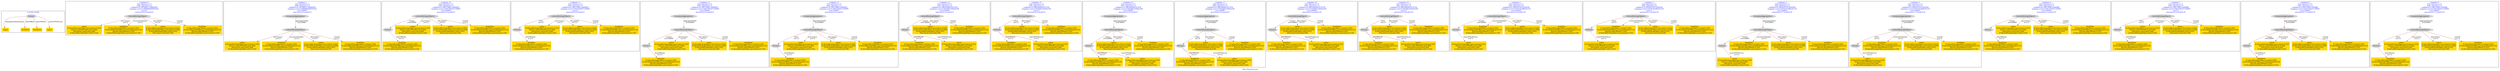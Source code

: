 digraph n0 {
fontcolor="blue"
remincross="true"
label="s09-s-18-artists.json"
subgraph cluster_0 {
label="1-correct model"
n2[style="filled",color="white",fillcolor="lightgray",label="Person1"];
n3[shape="plaintext",style="filled",fillcolor="gold",label="values"];
n4[shape="plaintext",style="filled",fillcolor="gold",label="birthDate"];
n5[shape="plaintext",style="filled",fillcolor="gold",label="deathDate"];
n6[shape="plaintext",style="filled",fillcolor="gold",label="values"];
}
subgraph cluster_1 {
label="candidate 0\nlink coherence:1.0\nnode coherence:1.0\nconfidence:0.39708921756665655\nmapping score:0.5906964058555522\ncost:4.0\n-precision:0.0-recall:0.0"
n8[style="filled",color="white",fillcolor="lightgray",label="CulturalHeritageObject1"];
n9[shape="plaintext",style="filled",fillcolor="gold",label="values\n[CulturalHeritageObject,provenance,0.323]\n[Person,nameOfThePerson,0.306]\n[Document,classLink,0.228]\n[CulturalHeritageObject,title,0.143]"];
n10[shape="plaintext",style="filled",fillcolor="gold",label="deathDate\n[CulturalHeritageObject,created,0.392]\n[CulturalHeritageObject,accessionNumber,0.25]\n[Person,dateOfDeath,0.222]\n[CulturalHeritageObject,provenance,0.135]"];
n11[shape="plaintext",style="filled",fillcolor="gold",label="values\n[CulturalHeritageObject,description,0.623]\n[CulturalHeritageObject,provenance,0.209]\n[CulturalHeritageObject,title,0.107]\n[Document,classLink,0.06]"];
n12[shape="plaintext",style="filled",fillcolor="gold",label="birthDate\n[CulturalHeritageObject,created,0.392]\n[CulturalHeritageObject,accessionNumber,0.25]\n[Person,dateOfDeath,0.222]\n[CulturalHeritageObject,provenance,0.135]"];
}
subgraph cluster_2 {
label="candidate 1\nlink coherence:1.0\nnode coherence:1.0\nconfidence:0.39708921756665655\nmapping score:0.5906964058555522\ncost:4.99997\n-precision:0.0-recall:0.0"
n14[style="filled",color="white",fillcolor="lightgray",label="EuropeanaAggregation1"];
n15[style="filled",color="white",fillcolor="lightgray",label="CulturalHeritageObject1"];
n16[shape="plaintext",style="filled",fillcolor="gold",label="values\n[CulturalHeritageObject,provenance,0.323]\n[Person,nameOfThePerson,0.306]\n[Document,classLink,0.228]\n[CulturalHeritageObject,title,0.143]"];
n17[shape="plaintext",style="filled",fillcolor="gold",label="deathDate\n[CulturalHeritageObject,created,0.392]\n[CulturalHeritageObject,accessionNumber,0.25]\n[Person,dateOfDeath,0.222]\n[CulturalHeritageObject,provenance,0.135]"];
n18[shape="plaintext",style="filled",fillcolor="gold",label="values\n[CulturalHeritageObject,description,0.623]\n[CulturalHeritageObject,provenance,0.209]\n[CulturalHeritageObject,title,0.107]\n[Document,classLink,0.06]"];
n19[shape="plaintext",style="filled",fillcolor="gold",label="birthDate\n[CulturalHeritageObject,created,0.392]\n[CulturalHeritageObject,accessionNumber,0.25]\n[Person,dateOfDeath,0.222]\n[CulturalHeritageObject,provenance,0.135]"];
}
subgraph cluster_3 {
label="candidate 10\nlink coherence:1.0\nnode coherence:1.0\nconfidence:0.39017690114499853\nmapping score:0.5467256337149995\ncost:4.99995\n-precision:0.0-recall:0.0"
n21[style="filled",color="white",fillcolor="lightgray",label="CulturalHeritageObject1"];
n22[style="filled",color="white",fillcolor="lightgray",label="Person1"];
n23[shape="plaintext",style="filled",fillcolor="gold",label="birthDate\n[CulturalHeritageObject,created,0.392]\n[CulturalHeritageObject,accessionNumber,0.25]\n[Person,dateOfDeath,0.222]\n[CulturalHeritageObject,provenance,0.135]"];
n24[shape="plaintext",style="filled",fillcolor="gold",label="values\n[CulturalHeritageObject,provenance,0.323]\n[Person,nameOfThePerson,0.306]\n[Document,classLink,0.228]\n[CulturalHeritageObject,title,0.143]"];
n25[shape="plaintext",style="filled",fillcolor="gold",label="values\n[CulturalHeritageObject,description,0.623]\n[CulturalHeritageObject,provenance,0.209]\n[CulturalHeritageObject,title,0.107]\n[Document,classLink,0.06]"];
n26[shape="plaintext",style="filled",fillcolor="gold",label="deathDate\n[CulturalHeritageObject,created,0.392]\n[CulturalHeritageObject,accessionNumber,0.25]\n[Person,dateOfDeath,0.222]\n[CulturalHeritageObject,provenance,0.135]"];
}
subgraph cluster_4 {
label="candidate 11\nlink coherence:1.0\nnode coherence:1.0\nconfidence:0.39017690114499853\nmapping score:0.5467256337149995\ncost:5.0\n-precision:0.0-recall:0.0"
n28[style="filled",color="white",fillcolor="lightgray",label="CulturalHeritageObject1"];
n29[style="filled",color="white",fillcolor="lightgray",label="Person2"];
n30[shape="plaintext",style="filled",fillcolor="gold",label="values\n[CulturalHeritageObject,provenance,0.323]\n[Person,nameOfThePerson,0.306]\n[Document,classLink,0.228]\n[CulturalHeritageObject,title,0.143]"];
n31[shape="plaintext",style="filled",fillcolor="gold",label="birthDate\n[CulturalHeritageObject,created,0.392]\n[CulturalHeritageObject,accessionNumber,0.25]\n[Person,dateOfDeath,0.222]\n[CulturalHeritageObject,provenance,0.135]"];
n32[shape="plaintext",style="filled",fillcolor="gold",label="values\n[CulturalHeritageObject,description,0.623]\n[CulturalHeritageObject,provenance,0.209]\n[CulturalHeritageObject,title,0.107]\n[Document,classLink,0.06]"];
n33[shape="plaintext",style="filled",fillcolor="gold",label="deathDate\n[CulturalHeritageObject,created,0.392]\n[CulturalHeritageObject,accessionNumber,0.25]\n[Person,dateOfDeath,0.222]\n[CulturalHeritageObject,provenance,0.135]"];
}
subgraph cluster_5 {
label="candidate 12\nlink coherence:1.0\nnode coherence:1.0\nconfidence:0.39017690114499853\nmapping score:0.5467256337149995\ncost:5.99992\n-precision:0.0-recall:0.0"
n35[style="filled",color="white",fillcolor="lightgray",label="CulturalHeritageObject1"];
n36[style="filled",color="white",fillcolor="lightgray",label="Person1"];
n37[style="filled",color="white",fillcolor="lightgray",label="EuropeanaAggregation1"];
n38[shape="plaintext",style="filled",fillcolor="gold",label="birthDate\n[CulturalHeritageObject,created,0.392]\n[CulturalHeritageObject,accessionNumber,0.25]\n[Person,dateOfDeath,0.222]\n[CulturalHeritageObject,provenance,0.135]"];
n39[shape="plaintext",style="filled",fillcolor="gold",label="values\n[CulturalHeritageObject,provenance,0.323]\n[Person,nameOfThePerson,0.306]\n[Document,classLink,0.228]\n[CulturalHeritageObject,title,0.143]"];
n40[shape="plaintext",style="filled",fillcolor="gold",label="values\n[CulturalHeritageObject,description,0.623]\n[CulturalHeritageObject,provenance,0.209]\n[CulturalHeritageObject,title,0.107]\n[Document,classLink,0.06]"];
n41[shape="plaintext",style="filled",fillcolor="gold",label="deathDate\n[CulturalHeritageObject,created,0.392]\n[CulturalHeritageObject,accessionNumber,0.25]\n[Person,dateOfDeath,0.222]\n[CulturalHeritageObject,provenance,0.135]"];
}
subgraph cluster_6 {
label="candidate 13\nlink coherence:1.0\nnode coherence:1.0\nconfidence:0.39017690114499853\nmapping score:0.5467256337149995\ncost:5.99997\n-precision:0.0-recall:0.0"
n43[style="filled",color="white",fillcolor="lightgray",label="CulturalHeritageObject1"];
n44[style="filled",color="white",fillcolor="lightgray",label="Person2"];
n45[style="filled",color="white",fillcolor="lightgray",label="EuropeanaAggregation1"];
n46[shape="plaintext",style="filled",fillcolor="gold",label="values\n[CulturalHeritageObject,provenance,0.323]\n[Person,nameOfThePerson,0.306]\n[Document,classLink,0.228]\n[CulturalHeritageObject,title,0.143]"];
n47[shape="plaintext",style="filled",fillcolor="gold",label="birthDate\n[CulturalHeritageObject,created,0.392]\n[CulturalHeritageObject,accessionNumber,0.25]\n[Person,dateOfDeath,0.222]\n[CulturalHeritageObject,provenance,0.135]"];
n48[shape="plaintext",style="filled",fillcolor="gold",label="values\n[CulturalHeritageObject,description,0.623]\n[CulturalHeritageObject,provenance,0.209]\n[CulturalHeritageObject,title,0.107]\n[Document,classLink,0.06]"];
n49[shape="plaintext",style="filled",fillcolor="gold",label="deathDate\n[CulturalHeritageObject,created,0.392]\n[CulturalHeritageObject,accessionNumber,0.25]\n[Person,dateOfDeath,0.222]\n[CulturalHeritageObject,provenance,0.135]"];
}
subgraph cluster_7 {
label="candidate 14\nlink coherence:1.0\nnode coherence:1.0\nconfidence:0.3861044003327076\nmapping score:0.5453681334442358\ncost:4.99995\n-precision:0.4-recall:0.5"
n51[style="filled",color="white",fillcolor="lightgray",label="CulturalHeritageObject1"];
n52[style="filled",color="white",fillcolor="lightgray",label="Person1"];
n53[shape="plaintext",style="filled",fillcolor="gold",label="deathDate\n[CulturalHeritageObject,created,0.392]\n[CulturalHeritageObject,accessionNumber,0.25]\n[Person,dateOfDeath,0.222]\n[CulturalHeritageObject,provenance,0.135]"];
n54[shape="plaintext",style="filled",fillcolor="gold",label="values\n[CulturalHeritageObject,provenance,0.323]\n[Person,nameOfThePerson,0.306]\n[Document,classLink,0.228]\n[CulturalHeritageObject,title,0.143]"];
n55[shape="plaintext",style="filled",fillcolor="gold",label="values\n[CulturalHeritageObject,description,0.623]\n[CulturalHeritageObject,provenance,0.209]\n[CulturalHeritageObject,title,0.107]\n[Document,classLink,0.06]"];
n56[shape="plaintext",style="filled",fillcolor="gold",label="birthDate\n[CulturalHeritageObject,created,0.392]\n[CulturalHeritageObject,accessionNumber,0.25]\n[Person,dateOfDeath,0.222]\n[CulturalHeritageObject,provenance,0.135]"];
}
subgraph cluster_8 {
label="candidate 15\nlink coherence:1.0\nnode coherence:1.0\nconfidence:0.3861044003327076\nmapping score:0.5453681334442358\ncost:5.0\n-precision:0.4-recall:0.5"
n58[style="filled",color="white",fillcolor="lightgray",label="CulturalHeritageObject1"];
n59[style="filled",color="white",fillcolor="lightgray",label="Person2"];
n60[shape="plaintext",style="filled",fillcolor="gold",label="deathDate\n[CulturalHeritageObject,created,0.392]\n[CulturalHeritageObject,accessionNumber,0.25]\n[Person,dateOfDeath,0.222]\n[CulturalHeritageObject,provenance,0.135]"];
n61[shape="plaintext",style="filled",fillcolor="gold",label="values\n[CulturalHeritageObject,provenance,0.323]\n[Person,nameOfThePerson,0.306]\n[Document,classLink,0.228]\n[CulturalHeritageObject,title,0.143]"];
n62[shape="plaintext",style="filled",fillcolor="gold",label="values\n[CulturalHeritageObject,description,0.623]\n[CulturalHeritageObject,provenance,0.209]\n[CulturalHeritageObject,title,0.107]\n[Document,classLink,0.06]"];
n63[shape="plaintext",style="filled",fillcolor="gold",label="birthDate\n[CulturalHeritageObject,created,0.392]\n[CulturalHeritageObject,accessionNumber,0.25]\n[Person,dateOfDeath,0.222]\n[CulturalHeritageObject,provenance,0.135]"];
}
subgraph cluster_9 {
label="candidate 16\nlink coherence:1.0\nnode coherence:1.0\nconfidence:0.3861044003327076\nmapping score:0.5453681334442358\ncost:5.99992\n-precision:0.33-recall:0.5"
n65[style="filled",color="white",fillcolor="lightgray",label="CulturalHeritageObject1"];
n66[style="filled",color="white",fillcolor="lightgray",label="Person1"];
n67[style="filled",color="white",fillcolor="lightgray",label="EuropeanaAggregation1"];
n68[shape="plaintext",style="filled",fillcolor="gold",label="deathDate\n[CulturalHeritageObject,created,0.392]\n[CulturalHeritageObject,accessionNumber,0.25]\n[Person,dateOfDeath,0.222]\n[CulturalHeritageObject,provenance,0.135]"];
n69[shape="plaintext",style="filled",fillcolor="gold",label="values\n[CulturalHeritageObject,provenance,0.323]\n[Person,nameOfThePerson,0.306]\n[Document,classLink,0.228]\n[CulturalHeritageObject,title,0.143]"];
n70[shape="plaintext",style="filled",fillcolor="gold",label="values\n[CulturalHeritageObject,description,0.623]\n[CulturalHeritageObject,provenance,0.209]\n[CulturalHeritageObject,title,0.107]\n[Document,classLink,0.06]"];
n71[shape="plaintext",style="filled",fillcolor="gold",label="birthDate\n[CulturalHeritageObject,created,0.392]\n[CulturalHeritageObject,accessionNumber,0.25]\n[Person,dateOfDeath,0.222]\n[CulturalHeritageObject,provenance,0.135]"];
}
subgraph cluster_10 {
label="candidate 17\nlink coherence:1.0\nnode coherence:1.0\nconfidence:0.3861044003327076\nmapping score:0.5453681334442358\ncost:5.99997\n-precision:0.33-recall:0.5"
n73[style="filled",color="white",fillcolor="lightgray",label="CulturalHeritageObject1"];
n74[style="filled",color="white",fillcolor="lightgray",label="Person2"];
n75[style="filled",color="white",fillcolor="lightgray",label="EuropeanaAggregation1"];
n76[shape="plaintext",style="filled",fillcolor="gold",label="deathDate\n[CulturalHeritageObject,created,0.392]\n[CulturalHeritageObject,accessionNumber,0.25]\n[Person,dateOfDeath,0.222]\n[CulturalHeritageObject,provenance,0.135]"];
n77[shape="plaintext",style="filled",fillcolor="gold",label="values\n[CulturalHeritageObject,provenance,0.323]\n[Person,nameOfThePerson,0.306]\n[Document,classLink,0.228]\n[CulturalHeritageObject,title,0.143]"];
n78[shape="plaintext",style="filled",fillcolor="gold",label="values\n[CulturalHeritageObject,description,0.623]\n[CulturalHeritageObject,provenance,0.209]\n[CulturalHeritageObject,title,0.107]\n[Document,classLink,0.06]"];
n79[shape="plaintext",style="filled",fillcolor="gold",label="birthDate\n[CulturalHeritageObject,created,0.392]\n[CulturalHeritageObject,accessionNumber,0.25]\n[Person,dateOfDeath,0.222]\n[CulturalHeritageObject,provenance,0.135]"];
}
subgraph cluster_11 {
label="candidate 18\nlink coherence:1.0\nnode coherence:1.0\nconfidence:0.38610440033270754\nmapping score:0.5453681334442358\ncost:4.99995\n-precision:0.2-recall:0.25"
n81[style="filled",color="white",fillcolor="lightgray",label="CulturalHeritageObject1"];
n82[style="filled",color="white",fillcolor="lightgray",label="Person1"];
n83[shape="plaintext",style="filled",fillcolor="gold",label="birthDate\n[CulturalHeritageObject,created,0.392]\n[CulturalHeritageObject,accessionNumber,0.25]\n[Person,dateOfDeath,0.222]\n[CulturalHeritageObject,provenance,0.135]"];
n84[shape="plaintext",style="filled",fillcolor="gold",label="values\n[CulturalHeritageObject,provenance,0.323]\n[Person,nameOfThePerson,0.306]\n[Document,classLink,0.228]\n[CulturalHeritageObject,title,0.143]"];
n85[shape="plaintext",style="filled",fillcolor="gold",label="values\n[CulturalHeritageObject,description,0.623]\n[CulturalHeritageObject,provenance,0.209]\n[CulturalHeritageObject,title,0.107]\n[Document,classLink,0.06]"];
n86[shape="plaintext",style="filled",fillcolor="gold",label="deathDate\n[CulturalHeritageObject,created,0.392]\n[CulturalHeritageObject,accessionNumber,0.25]\n[Person,dateOfDeath,0.222]\n[CulturalHeritageObject,provenance,0.135]"];
}
subgraph cluster_12 {
label="candidate 19\nlink coherence:1.0\nnode coherence:1.0\nconfidence:0.38610440033270754\nmapping score:0.5453681334442358\ncost:5.0\n-precision:0.2-recall:0.25"
n88[style="filled",color="white",fillcolor="lightgray",label="CulturalHeritageObject1"];
n89[style="filled",color="white",fillcolor="lightgray",label="Person2"];
n90[shape="plaintext",style="filled",fillcolor="gold",label="birthDate\n[CulturalHeritageObject,created,0.392]\n[CulturalHeritageObject,accessionNumber,0.25]\n[Person,dateOfDeath,0.222]\n[CulturalHeritageObject,provenance,0.135]"];
n91[shape="plaintext",style="filled",fillcolor="gold",label="values\n[CulturalHeritageObject,provenance,0.323]\n[Person,nameOfThePerson,0.306]\n[Document,classLink,0.228]\n[CulturalHeritageObject,title,0.143]"];
n92[shape="plaintext",style="filled",fillcolor="gold",label="values\n[CulturalHeritageObject,description,0.623]\n[CulturalHeritageObject,provenance,0.209]\n[CulturalHeritageObject,title,0.107]\n[Document,classLink,0.06]"];
n93[shape="plaintext",style="filled",fillcolor="gold",label="deathDate\n[CulturalHeritageObject,created,0.392]\n[CulturalHeritageObject,accessionNumber,0.25]\n[Person,dateOfDeath,0.222]\n[CulturalHeritageObject,provenance,0.135]"];
}
subgraph cluster_13 {
label="candidate 2\nlink coherence:1.0\nnode coherence:1.0\nconfidence:0.39301671675436556\nmapping score:0.5476722389181218\ncost:4.99995\n-precision:0.2-recall:0.25"
n95[style="filled",color="white",fillcolor="lightgray",label="CulturalHeritageObject1"];
n96[style="filled",color="white",fillcolor="lightgray",label="Person1"];
n97[shape="plaintext",style="filled",fillcolor="gold",label="values\n[CulturalHeritageObject,provenance,0.323]\n[Person,nameOfThePerson,0.306]\n[Document,classLink,0.228]\n[CulturalHeritageObject,title,0.143]"];
n98[shape="plaintext",style="filled",fillcolor="gold",label="deathDate\n[CulturalHeritageObject,created,0.392]\n[CulturalHeritageObject,accessionNumber,0.25]\n[Person,dateOfDeath,0.222]\n[CulturalHeritageObject,provenance,0.135]"];
n99[shape="plaintext",style="filled",fillcolor="gold",label="values\n[CulturalHeritageObject,description,0.623]\n[CulturalHeritageObject,provenance,0.209]\n[CulturalHeritageObject,title,0.107]\n[Document,classLink,0.06]"];
n100[shape="plaintext",style="filled",fillcolor="gold",label="birthDate\n[CulturalHeritageObject,created,0.392]\n[CulturalHeritageObject,accessionNumber,0.25]\n[Person,dateOfDeath,0.222]\n[CulturalHeritageObject,provenance,0.135]"];
}
subgraph cluster_14 {
label="candidate 3\nlink coherence:1.0\nnode coherence:1.0\nconfidence:0.39301671675436556\nmapping score:0.5476722389181218\ncost:5.0\n-precision:0.2-recall:0.25"
n102[style="filled",color="white",fillcolor="lightgray",label="CulturalHeritageObject1"];
n103[style="filled",color="white",fillcolor="lightgray",label="Person2"];
n104[shape="plaintext",style="filled",fillcolor="gold",label="deathDate\n[CulturalHeritageObject,created,0.392]\n[CulturalHeritageObject,accessionNumber,0.25]\n[Person,dateOfDeath,0.222]\n[CulturalHeritageObject,provenance,0.135]"];
n105[shape="plaintext",style="filled",fillcolor="gold",label="values\n[CulturalHeritageObject,provenance,0.323]\n[Person,nameOfThePerson,0.306]\n[Document,classLink,0.228]\n[CulturalHeritageObject,title,0.143]"];
n106[shape="plaintext",style="filled",fillcolor="gold",label="values\n[CulturalHeritageObject,description,0.623]\n[CulturalHeritageObject,provenance,0.209]\n[CulturalHeritageObject,title,0.107]\n[Document,classLink,0.06]"];
n107[shape="plaintext",style="filled",fillcolor="gold",label="birthDate\n[CulturalHeritageObject,created,0.392]\n[CulturalHeritageObject,accessionNumber,0.25]\n[Person,dateOfDeath,0.222]\n[CulturalHeritageObject,provenance,0.135]"];
}
subgraph cluster_15 {
label="candidate 4\nlink coherence:1.0\nnode coherence:1.0\nconfidence:0.39301671675436556\nmapping score:0.5476722389181218\ncost:5.99992\n-precision:0.17-recall:0.25"
n109[style="filled",color="white",fillcolor="lightgray",label="CulturalHeritageObject1"];
n110[style="filled",color="white",fillcolor="lightgray",label="Person1"];
n111[style="filled",color="white",fillcolor="lightgray",label="EuropeanaAggregation1"];
n112[shape="plaintext",style="filled",fillcolor="gold",label="values\n[CulturalHeritageObject,provenance,0.323]\n[Person,nameOfThePerson,0.306]\n[Document,classLink,0.228]\n[CulturalHeritageObject,title,0.143]"];
n113[shape="plaintext",style="filled",fillcolor="gold",label="deathDate\n[CulturalHeritageObject,created,0.392]\n[CulturalHeritageObject,accessionNumber,0.25]\n[Person,dateOfDeath,0.222]\n[CulturalHeritageObject,provenance,0.135]"];
n114[shape="plaintext",style="filled",fillcolor="gold",label="values\n[CulturalHeritageObject,description,0.623]\n[CulturalHeritageObject,provenance,0.209]\n[CulturalHeritageObject,title,0.107]\n[Document,classLink,0.06]"];
n115[shape="plaintext",style="filled",fillcolor="gold",label="birthDate\n[CulturalHeritageObject,created,0.392]\n[CulturalHeritageObject,accessionNumber,0.25]\n[Person,dateOfDeath,0.222]\n[CulturalHeritageObject,provenance,0.135]"];
}
subgraph cluster_16 {
label="candidate 5\nlink coherence:1.0\nnode coherence:1.0\nconfidence:0.39301671675436556\nmapping score:0.5476722389181218\ncost:5.99997\n-precision:0.17-recall:0.25"
n117[style="filled",color="white",fillcolor="lightgray",label="CulturalHeritageObject1"];
n118[style="filled",color="white",fillcolor="lightgray",label="Person2"];
n119[style="filled",color="white",fillcolor="lightgray",label="EuropeanaAggregation1"];
n120[shape="plaintext",style="filled",fillcolor="gold",label="deathDate\n[CulturalHeritageObject,created,0.392]\n[CulturalHeritageObject,accessionNumber,0.25]\n[Person,dateOfDeath,0.222]\n[CulturalHeritageObject,provenance,0.135]"];
n121[shape="plaintext",style="filled",fillcolor="gold",label="values\n[CulturalHeritageObject,provenance,0.323]\n[Person,nameOfThePerson,0.306]\n[Document,classLink,0.228]\n[CulturalHeritageObject,title,0.143]"];
n122[shape="plaintext",style="filled",fillcolor="gold",label="values\n[CulturalHeritageObject,description,0.623]\n[CulturalHeritageObject,provenance,0.209]\n[CulturalHeritageObject,title,0.107]\n[Document,classLink,0.06]"];
n123[shape="plaintext",style="filled",fillcolor="gold",label="birthDate\n[CulturalHeritageObject,created,0.392]\n[CulturalHeritageObject,accessionNumber,0.25]\n[Person,dateOfDeath,0.222]\n[CulturalHeritageObject,provenance,0.135]"];
}
subgraph cluster_17 {
label="candidate 6\nlink coherence:1.0\nnode coherence:1.0\nconfidence:0.3901769011449986\nmapping score:0.5467256337149995\ncost:4.99995\n-precision:0.2-recall:0.25"
n125[style="filled",color="white",fillcolor="lightgray",label="CulturalHeritageObject1"];
n126[style="filled",color="white",fillcolor="lightgray",label="Person1"];
n127[shape="plaintext",style="filled",fillcolor="gold",label="deathDate\n[CulturalHeritageObject,created,0.392]\n[CulturalHeritageObject,accessionNumber,0.25]\n[Person,dateOfDeath,0.222]\n[CulturalHeritageObject,provenance,0.135]"];
n128[shape="plaintext",style="filled",fillcolor="gold",label="values\n[CulturalHeritageObject,provenance,0.323]\n[Person,nameOfThePerson,0.306]\n[Document,classLink,0.228]\n[CulturalHeritageObject,title,0.143]"];
n129[shape="plaintext",style="filled",fillcolor="gold",label="values\n[CulturalHeritageObject,description,0.623]\n[CulturalHeritageObject,provenance,0.209]\n[CulturalHeritageObject,title,0.107]\n[Document,classLink,0.06]"];
n130[shape="plaintext",style="filled",fillcolor="gold",label="birthDate\n[CulturalHeritageObject,created,0.392]\n[CulturalHeritageObject,accessionNumber,0.25]\n[Person,dateOfDeath,0.222]\n[CulturalHeritageObject,provenance,0.135]"];
}
subgraph cluster_18 {
label="candidate 7\nlink coherence:1.0\nnode coherence:1.0\nconfidence:0.3901769011449986\nmapping score:0.5467256337149995\ncost:5.0\n-precision:0.2-recall:0.25"
n132[style="filled",color="white",fillcolor="lightgray",label="CulturalHeritageObject1"];
n133[style="filled",color="white",fillcolor="lightgray",label="Person2"];
n134[shape="plaintext",style="filled",fillcolor="gold",label="values\n[CulturalHeritageObject,provenance,0.323]\n[Person,nameOfThePerson,0.306]\n[Document,classLink,0.228]\n[CulturalHeritageObject,title,0.143]"];
n135[shape="plaintext",style="filled",fillcolor="gold",label="deathDate\n[CulturalHeritageObject,created,0.392]\n[CulturalHeritageObject,accessionNumber,0.25]\n[Person,dateOfDeath,0.222]\n[CulturalHeritageObject,provenance,0.135]"];
n136[shape="plaintext",style="filled",fillcolor="gold",label="values\n[CulturalHeritageObject,description,0.623]\n[CulturalHeritageObject,provenance,0.209]\n[CulturalHeritageObject,title,0.107]\n[Document,classLink,0.06]"];
n137[shape="plaintext",style="filled",fillcolor="gold",label="birthDate\n[CulturalHeritageObject,created,0.392]\n[CulturalHeritageObject,accessionNumber,0.25]\n[Person,dateOfDeath,0.222]\n[CulturalHeritageObject,provenance,0.135]"];
}
subgraph cluster_19 {
label="candidate 8\nlink coherence:1.0\nnode coherence:1.0\nconfidence:0.3901769011449986\nmapping score:0.5467256337149995\ncost:5.99992\n-precision:0.17-recall:0.25"
n139[style="filled",color="white",fillcolor="lightgray",label="CulturalHeritageObject1"];
n140[style="filled",color="white",fillcolor="lightgray",label="Person1"];
n141[style="filled",color="white",fillcolor="lightgray",label="EuropeanaAggregation1"];
n142[shape="plaintext",style="filled",fillcolor="gold",label="deathDate\n[CulturalHeritageObject,created,0.392]\n[CulturalHeritageObject,accessionNumber,0.25]\n[Person,dateOfDeath,0.222]\n[CulturalHeritageObject,provenance,0.135]"];
n143[shape="plaintext",style="filled",fillcolor="gold",label="values\n[CulturalHeritageObject,provenance,0.323]\n[Person,nameOfThePerson,0.306]\n[Document,classLink,0.228]\n[CulturalHeritageObject,title,0.143]"];
n144[shape="plaintext",style="filled",fillcolor="gold",label="values\n[CulturalHeritageObject,description,0.623]\n[CulturalHeritageObject,provenance,0.209]\n[CulturalHeritageObject,title,0.107]\n[Document,classLink,0.06]"];
n145[shape="plaintext",style="filled",fillcolor="gold",label="birthDate\n[CulturalHeritageObject,created,0.392]\n[CulturalHeritageObject,accessionNumber,0.25]\n[Person,dateOfDeath,0.222]\n[CulturalHeritageObject,provenance,0.135]"];
}
subgraph cluster_20 {
label="candidate 9\nlink coherence:1.0\nnode coherence:1.0\nconfidence:0.3901769011449986\nmapping score:0.5467256337149995\ncost:5.99997\n-precision:0.17-recall:0.25"
n147[style="filled",color="white",fillcolor="lightgray",label="CulturalHeritageObject1"];
n148[style="filled",color="white",fillcolor="lightgray",label="Person2"];
n149[style="filled",color="white",fillcolor="lightgray",label="EuropeanaAggregation1"];
n150[shape="plaintext",style="filled",fillcolor="gold",label="values\n[CulturalHeritageObject,provenance,0.323]\n[Person,nameOfThePerson,0.306]\n[Document,classLink,0.228]\n[CulturalHeritageObject,title,0.143]"];
n151[shape="plaintext",style="filled",fillcolor="gold",label="deathDate\n[CulturalHeritageObject,created,0.392]\n[CulturalHeritageObject,accessionNumber,0.25]\n[Person,dateOfDeath,0.222]\n[CulturalHeritageObject,provenance,0.135]"];
n152[shape="plaintext",style="filled",fillcolor="gold",label="values\n[CulturalHeritageObject,description,0.623]\n[CulturalHeritageObject,provenance,0.209]\n[CulturalHeritageObject,title,0.107]\n[Document,classLink,0.06]"];
n153[shape="plaintext",style="filled",fillcolor="gold",label="birthDate\n[CulturalHeritageObject,created,0.392]\n[CulturalHeritageObject,accessionNumber,0.25]\n[Person,dateOfDeath,0.222]\n[CulturalHeritageObject,provenance,0.135]"];
}
n2 -> n3[color="brown",fontcolor="black",label="biographicalInformation"]
n2 -> n4[color="brown",fontcolor="black",label="dateOfBirth"]
n2 -> n5[color="brown",fontcolor="black",label="dateOfDeath"]
n2 -> n6[color="brown",fontcolor="black",label="nameOfThePerson"]
n8 -> n9[color="brown",fontcolor="black",label="provenance\nw=1.0"]
n8 -> n10[color="brown",fontcolor="black",label="accessionNumber\nw=1.0"]
n8 -> n11[color="brown",fontcolor="black",label="description\nw=1.0"]
n8 -> n12[color="brown",fontcolor="black",label="created\nw=1.0"]
n14 -> n15[color="brown",fontcolor="black",label="aggregatedCHO\nw=0.99997"]
n15 -> n16[color="brown",fontcolor="black",label="provenance\nw=1.0"]
n15 -> n17[color="brown",fontcolor="black",label="accessionNumber\nw=1.0"]
n15 -> n18[color="brown",fontcolor="black",label="description\nw=1.0"]
n15 -> n19[color="brown",fontcolor="black",label="created\nw=1.0"]
n21 -> n22[color="brown",fontcolor="black",label="creator\nw=0.99995"]
n22 -> n23[color="brown",fontcolor="black",label="dateOfDeath\nw=1.0"]
n21 -> n24[color="brown",fontcolor="black",label="provenance\nw=1.0"]
n21 -> n25[color="brown",fontcolor="black",label="description\nw=1.0"]
n21 -> n26[color="brown",fontcolor="black",label="created\nw=1.0"]
n28 -> n29[color="brown",fontcolor="black",label="sitter\nw=1.0"]
n28 -> n30[color="brown",fontcolor="black",label="provenance\nw=1.0"]
n29 -> n31[color="brown",fontcolor="black",label="dateOfDeath\nw=1.0"]
n28 -> n32[color="brown",fontcolor="black",label="description\nw=1.0"]
n28 -> n33[color="brown",fontcolor="black",label="created\nw=1.0"]
n35 -> n36[color="brown",fontcolor="black",label="creator\nw=0.99995"]
n37 -> n35[color="brown",fontcolor="black",label="aggregatedCHO\nw=0.99997"]
n36 -> n38[color="brown",fontcolor="black",label="dateOfDeath\nw=1.0"]
n35 -> n39[color="brown",fontcolor="black",label="provenance\nw=1.0"]
n35 -> n40[color="brown",fontcolor="black",label="description\nw=1.0"]
n35 -> n41[color="brown",fontcolor="black",label="created\nw=1.0"]
n43 -> n44[color="brown",fontcolor="black",label="sitter\nw=1.0"]
n45 -> n43[color="brown",fontcolor="black",label="aggregatedCHO\nw=0.99997"]
n43 -> n46[color="brown",fontcolor="black",label="provenance\nw=1.0"]
n44 -> n47[color="brown",fontcolor="black",label="dateOfDeath\nw=1.0"]
n43 -> n48[color="brown",fontcolor="black",label="description\nw=1.0"]
n43 -> n49[color="brown",fontcolor="black",label="created\nw=1.0"]
n51 -> n52[color="brown",fontcolor="black",label="creator\nw=0.99995"]
n52 -> n53[color="brown",fontcolor="black",label="dateOfDeath\nw=1.0"]
n52 -> n54[color="brown",fontcolor="black",label="nameOfThePerson\nw=1.0"]
n51 -> n55[color="brown",fontcolor="black",label="description\nw=1.0"]
n51 -> n56[color="brown",fontcolor="black",label="created\nw=1.0"]
n58 -> n59[color="brown",fontcolor="black",label="sitter\nw=1.0"]
n59 -> n60[color="brown",fontcolor="black",label="dateOfDeath\nw=1.0"]
n59 -> n61[color="brown",fontcolor="black",label="nameOfThePerson\nw=1.0"]
n58 -> n62[color="brown",fontcolor="black",label="description\nw=1.0"]
n58 -> n63[color="brown",fontcolor="black",label="created\nw=1.0"]
n65 -> n66[color="brown",fontcolor="black",label="creator\nw=0.99995"]
n67 -> n65[color="brown",fontcolor="black",label="aggregatedCHO\nw=0.99997"]
n66 -> n68[color="brown",fontcolor="black",label="dateOfDeath\nw=1.0"]
n66 -> n69[color="brown",fontcolor="black",label="nameOfThePerson\nw=1.0"]
n65 -> n70[color="brown",fontcolor="black",label="description\nw=1.0"]
n65 -> n71[color="brown",fontcolor="black",label="created\nw=1.0"]
n73 -> n74[color="brown",fontcolor="black",label="sitter\nw=1.0"]
n75 -> n73[color="brown",fontcolor="black",label="aggregatedCHO\nw=0.99997"]
n74 -> n76[color="brown",fontcolor="black",label="dateOfDeath\nw=1.0"]
n74 -> n77[color="brown",fontcolor="black",label="nameOfThePerson\nw=1.0"]
n73 -> n78[color="brown",fontcolor="black",label="description\nw=1.0"]
n73 -> n79[color="brown",fontcolor="black",label="created\nw=1.0"]
n81 -> n82[color="brown",fontcolor="black",label="creator\nw=0.99995"]
n82 -> n83[color="brown",fontcolor="black",label="dateOfDeath\nw=1.0"]
n82 -> n84[color="brown",fontcolor="black",label="nameOfThePerson\nw=1.0"]
n81 -> n85[color="brown",fontcolor="black",label="description\nw=1.0"]
n81 -> n86[color="brown",fontcolor="black",label="created\nw=1.0"]
n88 -> n89[color="brown",fontcolor="black",label="sitter\nw=1.0"]
n89 -> n90[color="brown",fontcolor="black",label="dateOfDeath\nw=1.0"]
n89 -> n91[color="brown",fontcolor="black",label="nameOfThePerson\nw=1.0"]
n88 -> n92[color="brown",fontcolor="black",label="description\nw=1.0"]
n88 -> n93[color="brown",fontcolor="black",label="created\nw=1.0"]
n95 -> n96[color="brown",fontcolor="black",label="creator\nw=0.99995"]
n96 -> n97[color="brown",fontcolor="black",label="nameOfThePerson\nw=1.0"]
n95 -> n98[color="brown",fontcolor="black",label="accessionNumber\nw=1.0"]
n95 -> n99[color="brown",fontcolor="black",label="description\nw=1.0"]
n95 -> n100[color="brown",fontcolor="black",label="created\nw=1.0"]
n102 -> n103[color="brown",fontcolor="black",label="sitter\nw=1.0"]
n102 -> n104[color="brown",fontcolor="black",label="accessionNumber\nw=1.0"]
n103 -> n105[color="brown",fontcolor="black",label="nameOfThePerson\nw=1.0"]
n102 -> n106[color="brown",fontcolor="black",label="description\nw=1.0"]
n102 -> n107[color="brown",fontcolor="black",label="created\nw=1.0"]
n109 -> n110[color="brown",fontcolor="black",label="creator\nw=0.99995"]
n111 -> n109[color="brown",fontcolor="black",label="aggregatedCHO\nw=0.99997"]
n110 -> n112[color="brown",fontcolor="black",label="nameOfThePerson\nw=1.0"]
n109 -> n113[color="brown",fontcolor="black",label="accessionNumber\nw=1.0"]
n109 -> n114[color="brown",fontcolor="black",label="description\nw=1.0"]
n109 -> n115[color="brown",fontcolor="black",label="created\nw=1.0"]
n117 -> n118[color="brown",fontcolor="black",label="sitter\nw=1.0"]
n119 -> n117[color="brown",fontcolor="black",label="aggregatedCHO\nw=0.99997"]
n117 -> n120[color="brown",fontcolor="black",label="accessionNumber\nw=1.0"]
n118 -> n121[color="brown",fontcolor="black",label="nameOfThePerson\nw=1.0"]
n117 -> n122[color="brown",fontcolor="black",label="description\nw=1.0"]
n117 -> n123[color="brown",fontcolor="black",label="created\nw=1.0"]
n125 -> n126[color="brown",fontcolor="black",label="creator\nw=0.99995"]
n126 -> n127[color="brown",fontcolor="black",label="dateOfDeath\nw=1.0"]
n125 -> n128[color="brown",fontcolor="black",label="provenance\nw=1.0"]
n125 -> n129[color="brown",fontcolor="black",label="description\nw=1.0"]
n125 -> n130[color="brown",fontcolor="black",label="created\nw=1.0"]
n132 -> n133[color="brown",fontcolor="black",label="sitter\nw=1.0"]
n132 -> n134[color="brown",fontcolor="black",label="provenance\nw=1.0"]
n133 -> n135[color="brown",fontcolor="black",label="dateOfDeath\nw=1.0"]
n132 -> n136[color="brown",fontcolor="black",label="description\nw=1.0"]
n132 -> n137[color="brown",fontcolor="black",label="created\nw=1.0"]
n139 -> n140[color="brown",fontcolor="black",label="creator\nw=0.99995"]
n141 -> n139[color="brown",fontcolor="black",label="aggregatedCHO\nw=0.99997"]
n140 -> n142[color="brown",fontcolor="black",label="dateOfDeath\nw=1.0"]
n139 -> n143[color="brown",fontcolor="black",label="provenance\nw=1.0"]
n139 -> n144[color="brown",fontcolor="black",label="description\nw=1.0"]
n139 -> n145[color="brown",fontcolor="black",label="created\nw=1.0"]
n147 -> n148[color="brown",fontcolor="black",label="sitter\nw=1.0"]
n149 -> n147[color="brown",fontcolor="black",label="aggregatedCHO\nw=0.99997"]
n147 -> n150[color="brown",fontcolor="black",label="provenance\nw=1.0"]
n148 -> n151[color="brown",fontcolor="black",label="dateOfDeath\nw=1.0"]
n147 -> n152[color="brown",fontcolor="black",label="description\nw=1.0"]
n147 -> n153[color="brown",fontcolor="black",label="created\nw=1.0"]
}
